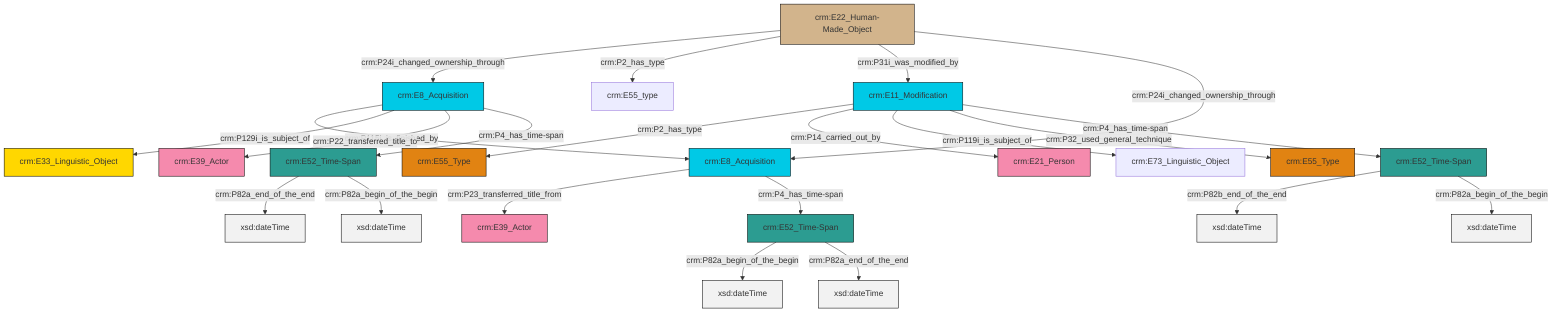 graph TD
classDef Literal fill:#f2f2f2,stroke:#000000;
classDef CRM_Entity fill:#FFFFFF,stroke:#000000;
classDef Temporal_Entity fill:#00C9E6, stroke:#000000;
classDef Type fill:#E18312, stroke:#000000;
classDef Time-Span fill:#2C9C91, stroke:#000000;
classDef Appellation fill:#FFEB7F, stroke:#000000;
classDef Place fill:#008836, stroke:#000000;
classDef Persistent_Item fill:#B266B2, stroke:#000000;
classDef Conceptual_Object fill:#FFD700, stroke:#000000;
classDef Physical_Thing fill:#D2B48C, stroke:#000000;
classDef Actor fill:#f58aad, stroke:#000000;
classDef PC_Classes fill:#4ce600, stroke:#000000;
classDef Multi fill:#cccccc,stroke:#000000;

0["crm:E11_Modification"]:::Temporal_Entity -->|crm:P2_has_type| 1["crm:E55_Type"]:::Type
2["crm:E22_Human-Made_Object"]:::Physical_Thing -->|crm:P24i_changed_ownership_through| 3["crm:E8_Acquisition"]:::Temporal_Entity
4["crm:E52_Time-Span"]:::Time-Span -->|crm:P82b_end_of_the_end| 5[xsd:dateTime]:::Literal
8["crm:E8_Acquisition"]:::Temporal_Entity -->|crm:P23_transferred_title_from| 9["crm:E39_Actor"]:::Actor
8["crm:E8_Acquisition"]:::Temporal_Entity -->|crm:P4_has_time-span| 10["crm:E52_Time-Span"]:::Time-Span
3["crm:E8_Acquisition"]:::Temporal_Entity -->|crm:P115i_is_finished_by| 8["crm:E8_Acquisition"]:::Temporal_Entity
0["crm:E11_Modification"]:::Temporal_Entity -->|crm:P14_carried_out_by| 11["crm:E21_Person"]:::Actor
2["crm:E22_Human-Made_Object"]:::Physical_Thing -->|crm:P2_has_type| 15["crm:E55_type"]:::Default
12["crm:E52_Time-Span"]:::Time-Span -->|crm:P82a_end_of_the_end| 21[xsd:dateTime]:::Literal
3["crm:E8_Acquisition"]:::Temporal_Entity -->|crm:P129i_is_subject_of| 22["crm:E33_Linguistic_Object"]:::Conceptual_Object
10["crm:E52_Time-Span"]:::Time-Span -->|crm:P82a_begin_of_the_begin| 23[xsd:dateTime]:::Literal
12["crm:E52_Time-Span"]:::Time-Span -->|crm:P82a_begin_of_the_begin| 24[xsd:dateTime]:::Literal
2["crm:E22_Human-Made_Object"]:::Physical_Thing -->|crm:P31i_was_modified_by| 0["crm:E11_Modification"]:::Temporal_Entity
0["crm:E11_Modification"]:::Temporal_Entity -->|crm:P119i_is_subject_of| 18["crm:E73_Linguistic_Object"]:::Default
10["crm:E52_Time-Span"]:::Time-Span -->|crm:P82a_end_of_the_end| 28[xsd:dateTime]:::Literal
2["crm:E22_Human-Made_Object"]:::Physical_Thing -->|crm:P24i_changed_ownership_through| 8["crm:E8_Acquisition"]:::Temporal_Entity
3["crm:E8_Acquisition"]:::Temporal_Entity -->|crm:P22_transferred_title_to| 30["crm:E39_Actor"]:::Actor
3["crm:E8_Acquisition"]:::Temporal_Entity -->|crm:P4_has_time-span| 12["crm:E52_Time-Span"]:::Time-Span
4["crm:E52_Time-Span"]:::Time-Span -->|crm:P82a_begin_of_the_begin| 34[xsd:dateTime]:::Literal
0["crm:E11_Modification"]:::Temporal_Entity -->|crm:P32_used_general_technique| 6["crm:E55_Type"]:::Type
0["crm:E11_Modification"]:::Temporal_Entity -->|crm:P4_has_time-span| 4["crm:E52_Time-Span"]:::Time-Span
